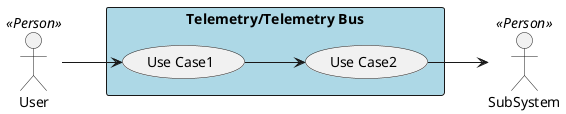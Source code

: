@startuml

left to right direction

actor :User: <<Person>>
actor :SubSystem: <<Person>>


rectangle "Telemetry/Telemetry Bus" #lightBlue {
UseCase UC1  as "Use Case1"
UseCase UC2  as "Use Case2"


User --> UC1
UC1 --> UC2
UC2 --> SubSystem
}

@enduml
